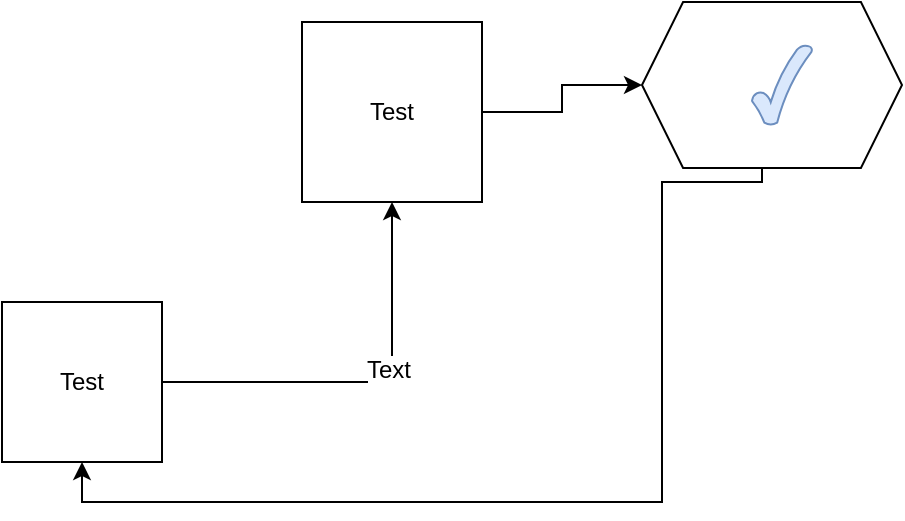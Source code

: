 <mxfile version="12.2.6" type="github" pages="1"><diagram id="nBBXrx4JV2JvCYNo7sh5" name="Page-1"><mxGraphModel dx="1408" dy="727" grid="1" gridSize="10" guides="1" tooltips="1" connect="1" arrows="1" fold="1" page="1" pageScale="1" pageWidth="850" pageHeight="1100" math="0" shadow="0"><root><mxCell id="0"/><mxCell id="1" parent="0"/><mxCell id="6YzjY-qfxdH3ze6YRLap-4" value="" style="edgeStyle=orthogonalEdgeStyle;rounded=0;orthogonalLoop=1;jettySize=auto;html=1;" edge="1" parent="1" source="6YzjY-qfxdH3ze6YRLap-1" target="6YzjY-qfxdH3ze6YRLap-3"><mxGeometry relative="1" as="geometry"/></mxCell><mxCell id="6YzjY-qfxdH3ze6YRLap-5" value="Text" style="text;html=1;resizable=0;points=[];align=center;verticalAlign=middle;labelBackgroundColor=#ffffff;" vertex="1" connectable="0" parent="6YzjY-qfxdH3ze6YRLap-4"><mxGeometry x="0.102" y="6" relative="1" as="geometry"><mxPoint as="offset"/></mxGeometry></mxCell><mxCell id="6YzjY-qfxdH3ze6YRLap-1" value="Test" style="whiteSpace=wrap;html=1;aspect=fixed;" vertex="1" parent="1"><mxGeometry x="20" y="160" width="80" height="80" as="geometry"/></mxCell><mxCell id="6YzjY-qfxdH3ze6YRLap-6" style="edgeStyle=orthogonalEdgeStyle;rounded=0;orthogonalLoop=1;jettySize=auto;html=1;exitX=1;exitY=0.5;exitDx=0;exitDy=0;entryX=0;entryY=0.5;entryDx=0;entryDy=0;" edge="1" parent="1" source="6YzjY-qfxdH3ze6YRLap-3" target="6YzjY-qfxdH3ze6YRLap-2"><mxGeometry relative="1" as="geometry"/></mxCell><mxCell id="6YzjY-qfxdH3ze6YRLap-3" value="Test" style="whiteSpace=wrap;html=1;aspect=fixed;" vertex="1" parent="1"><mxGeometry x="170" y="20" width="90" height="90" as="geometry"/></mxCell><mxCell id="6YzjY-qfxdH3ze6YRLap-7" style="edgeStyle=orthogonalEdgeStyle;rounded=0;orthogonalLoop=1;jettySize=auto;html=1;entryX=0.5;entryY=1;entryDx=0;entryDy=0;exitX=0.5;exitY=1;exitDx=0;exitDy=0;" edge="1" parent="1" source="6YzjY-qfxdH3ze6YRLap-2" target="6YzjY-qfxdH3ze6YRLap-1"><mxGeometry relative="1" as="geometry"><Array as="points"><mxPoint x="400" y="100"/><mxPoint x="350" y="100"/><mxPoint x="350" y="260"/><mxPoint x="60" y="260"/></Array></mxGeometry></mxCell><mxCell id="6YzjY-qfxdH3ze6YRLap-2" value="" style="shape=hexagon;perimeter=hexagonPerimeter2;whiteSpace=wrap;html=1;size=0.158;" vertex="1" parent="1"><mxGeometry x="340" y="10" width="130" height="83" as="geometry"/></mxCell><mxCell id="6YzjY-qfxdH3ze6YRLap-8" value="" style="verticalLabelPosition=bottom;verticalAlign=top;html=1;shape=mxgraph.basic.tick;fillColor=#dae8fc;strokeColor=#6c8ebf;" vertex="1" parent="1"><mxGeometry x="395" y="31.5" width="30" height="40" as="geometry"/></mxCell></root></mxGraphModel></diagram></mxfile>